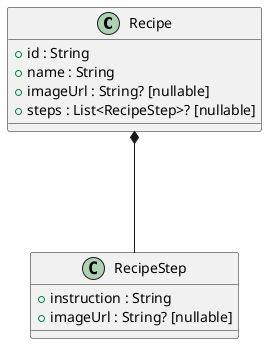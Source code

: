 @startuml

class Recipe {
    + id : String
    + name : String
    + imageUrl : String? [nullable]
    + steps : List<RecipeStep>? [nullable]
}

class RecipeStep {
    + instruction : String
    + imageUrl : String? [nullable]
}

Recipe *--- RecipeStep

@enduml